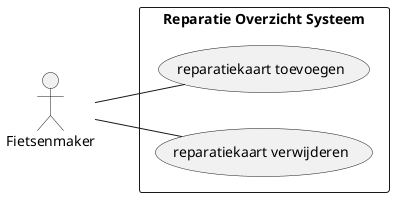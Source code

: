 @startuml
left to right direction

actor "Fietsenmaker" as Fietsenmaker

rectangle "Reparatie Overzicht Systeem" {
  usecase "reparatiekaart toevoegen" as addRepairCard
  usecase "reparatiekaart verwijderen" as deleteRepairCard
}

Fietsenmaker -- addRepairCard
Fietsenmaker -- deleteRepairCard
@enduml